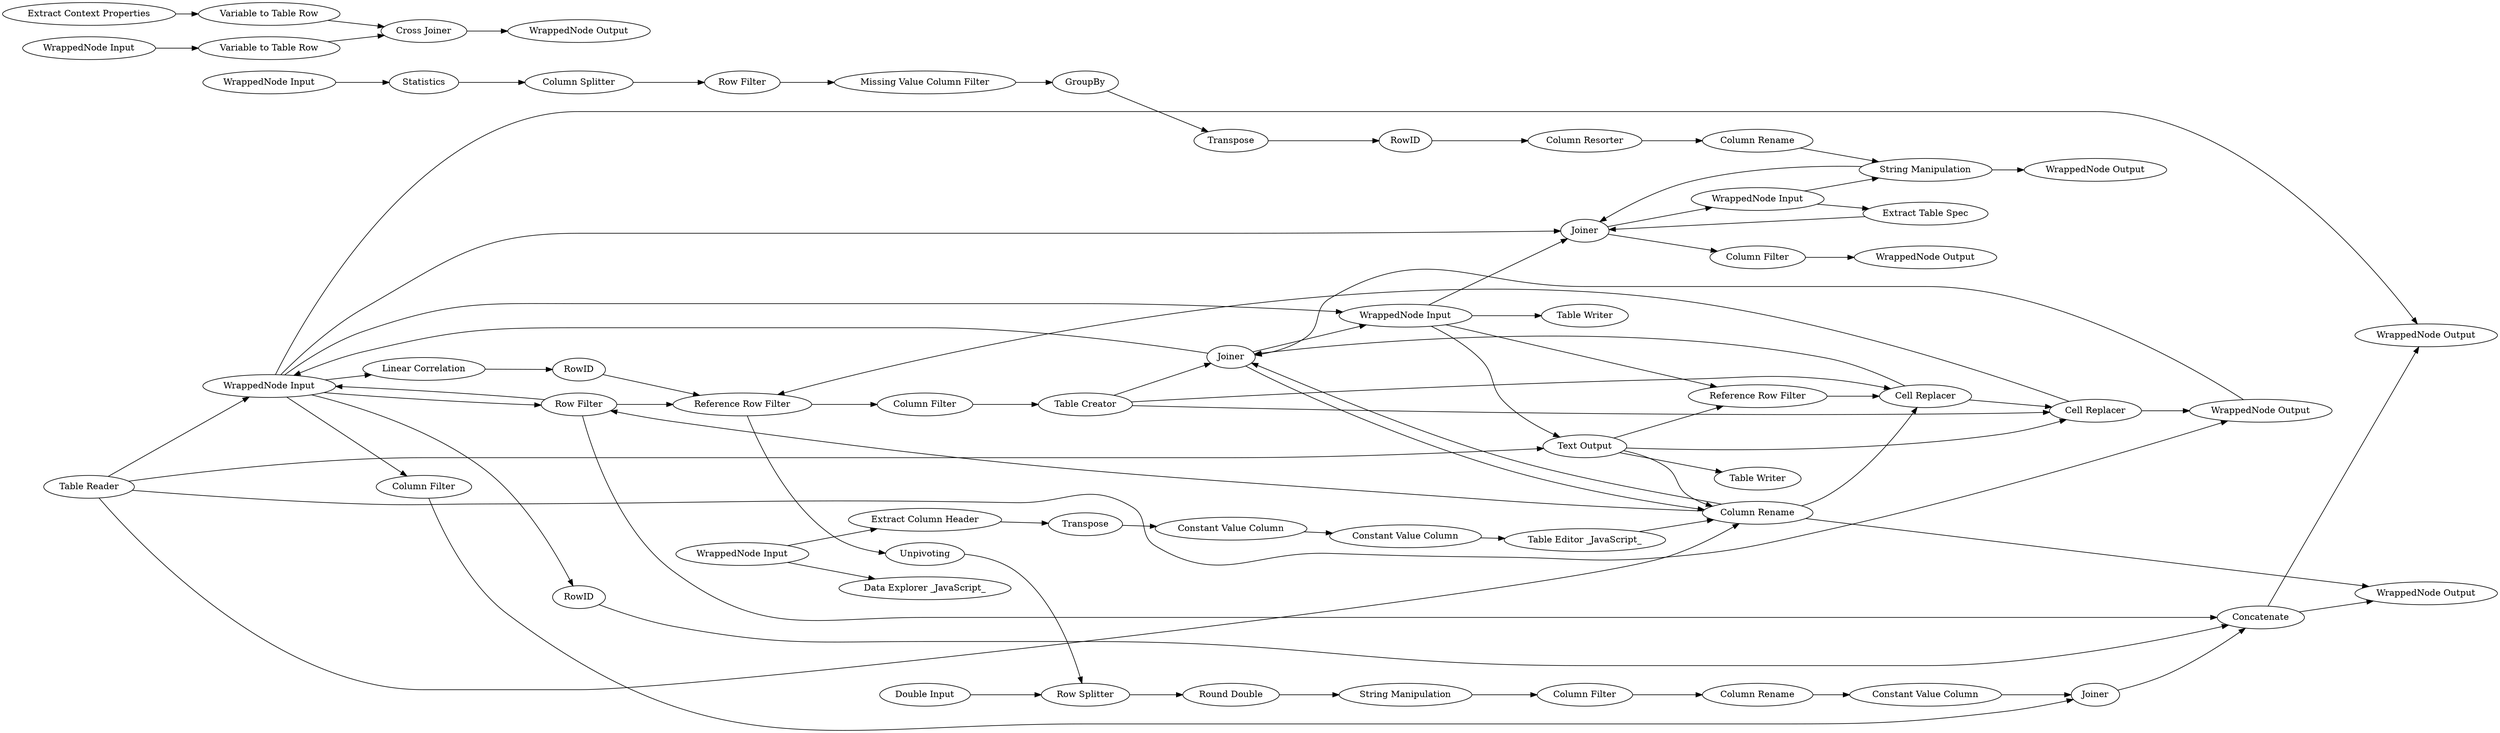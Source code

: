 digraph {
	91 -> 63
	120 -> 118
	16 -> 15
	78 -> 129
	48 -> 51
	55 -> 53
	11 -> 12
	126 -> 127
	117 -> 118
	13 -> 16
	122 -> 123
	126 -> 130
	125 -> 128
	105 -> 16
	95 -> 96
	111 -> 112
	109 -> 117
	117 -> 125
	113 -> 109
	16 -> 104
	7 -> 10
	10 -> 11
	124 -> 119
	63 -> 65
	126 -> 104
	6 -> 7
	51 -> 54
	130 -> 129
	125 -> 122
	102 -> 124
	127 -> 128
	123 -> 120
	115 -> 118
	96 -> 93
	105 -> 49
	126 -> 102
	24 -> 44
	102 -> 104
	93 -> 78
	110 -> 111
	121 -> 122
	12 -> 13
	102 -> 116
	116 -> 103
	9 -> 3
	119 -> 121
	118 -> 117
	125 -> 126
	126 -> 131
	112 -> 113
	116 -> 124
	126 -> 125
	65 -> 95
	129 -> 128
	120 -> 119
	119 -> 118
	122 -> 62
	44 -> 122
	104 -> 105
	104 -> 23
	62 -> 63
	23 -> 106
	128 -> 101
	1 -> 116
	116 -> 117
	49 -> 104
	128 -> 131
	53 -> 54
	1 -> 117
	102 -> 92
	121 -> 115
	1 -> 126
	54 -> 56
	117 -> 119
	14 -> 2
	116 -> 121
	118 -> 102
	126 -> 24
	1 -> 115
	118 -> 126
	114 -> 108
	120 -> 121
	114 -> 110
	3 -> 6
	2 -> 9
	117 -> 101
	91 [label="Double Input"]
	55 [label="WrappedNode Input"]
	126 [label="WrappedNode Input"]
	103 [label="Table Writer"]
	7 [label=GroupBy]
	9 [label="Column Splitter"]
	108 [label="Data Explorer _JavaScript_"]
	122 [label="Reference Row Filter"]
	121 [label="Cell Replacer"]
	105 [label="WrappedNode Input"]
	3 [label="Row Filter"]
	78 [label="Constant Value Column"]
	24 [label="Linear Correlation"]
	92 [label="Table Writer"]
	49 [label="Extract Table Spec"]
	119 [label="Cell Replacer"]
	51 [label="Variable to Table Row"]
	131 [label="WrappedNode Output"]
	56 [label="WrappedNode Output"]
	6 [label="Missing Value Column Filter"]
	109 [label="Table Editor _JavaScript_"]
	54 [label="Cross Joiner"]
	15 [label="WrappedNode Output"]
	114 [label="WrappedNode Input"]
	110 [label="Extract Column Header"]
	129 [label=Joiner]
	10 [label=Transpose]
	12 [label="Column Resorter"]
	16 [label="String Manipulation"]
	48 [label="Extract Context Properties"]
	123 [label="Column Filter"]
	125 [label="Row Filter"]
	1 [label="Table Reader"]
	112 [label="Constant Value Column"]
	115 [label="WrappedNode Output"]
	53 [label="Variable to Table Row"]
	127 [label=RowID]
	11 [label=RowID]
	101 [label="WrappedNode Output"]
	2 [label=Statistics]
	23 [label="Column Filter"]
	63 [label="Row Splitter"]
	124 [label="Reference Row Filter"]
	93 [label="Column Rename"]
	14 [label="WrappedNode Input"]
	106 [label="WrappedNode Output"]
	117 [label="Column Rename"]
	113 [label="Constant Value Column"]
	120 [label="Table Creator"]
	13 [label="Column Rename"]
	102 [label="WrappedNode Input"]
	104 [label=Joiner]
	44 [label=RowID]
	62 [label=Unpivoting]
	96 [label="Column Filter"]
	118 [label=Joiner]
	65 [label="Round Double"]
	116 [label="Text Output"]
	130 [label="Column Filter"]
	95 [label="String Manipulation"]
	111 [label=Transpose]
	128 [label=Concatenate]
	rankdir=LR
}
